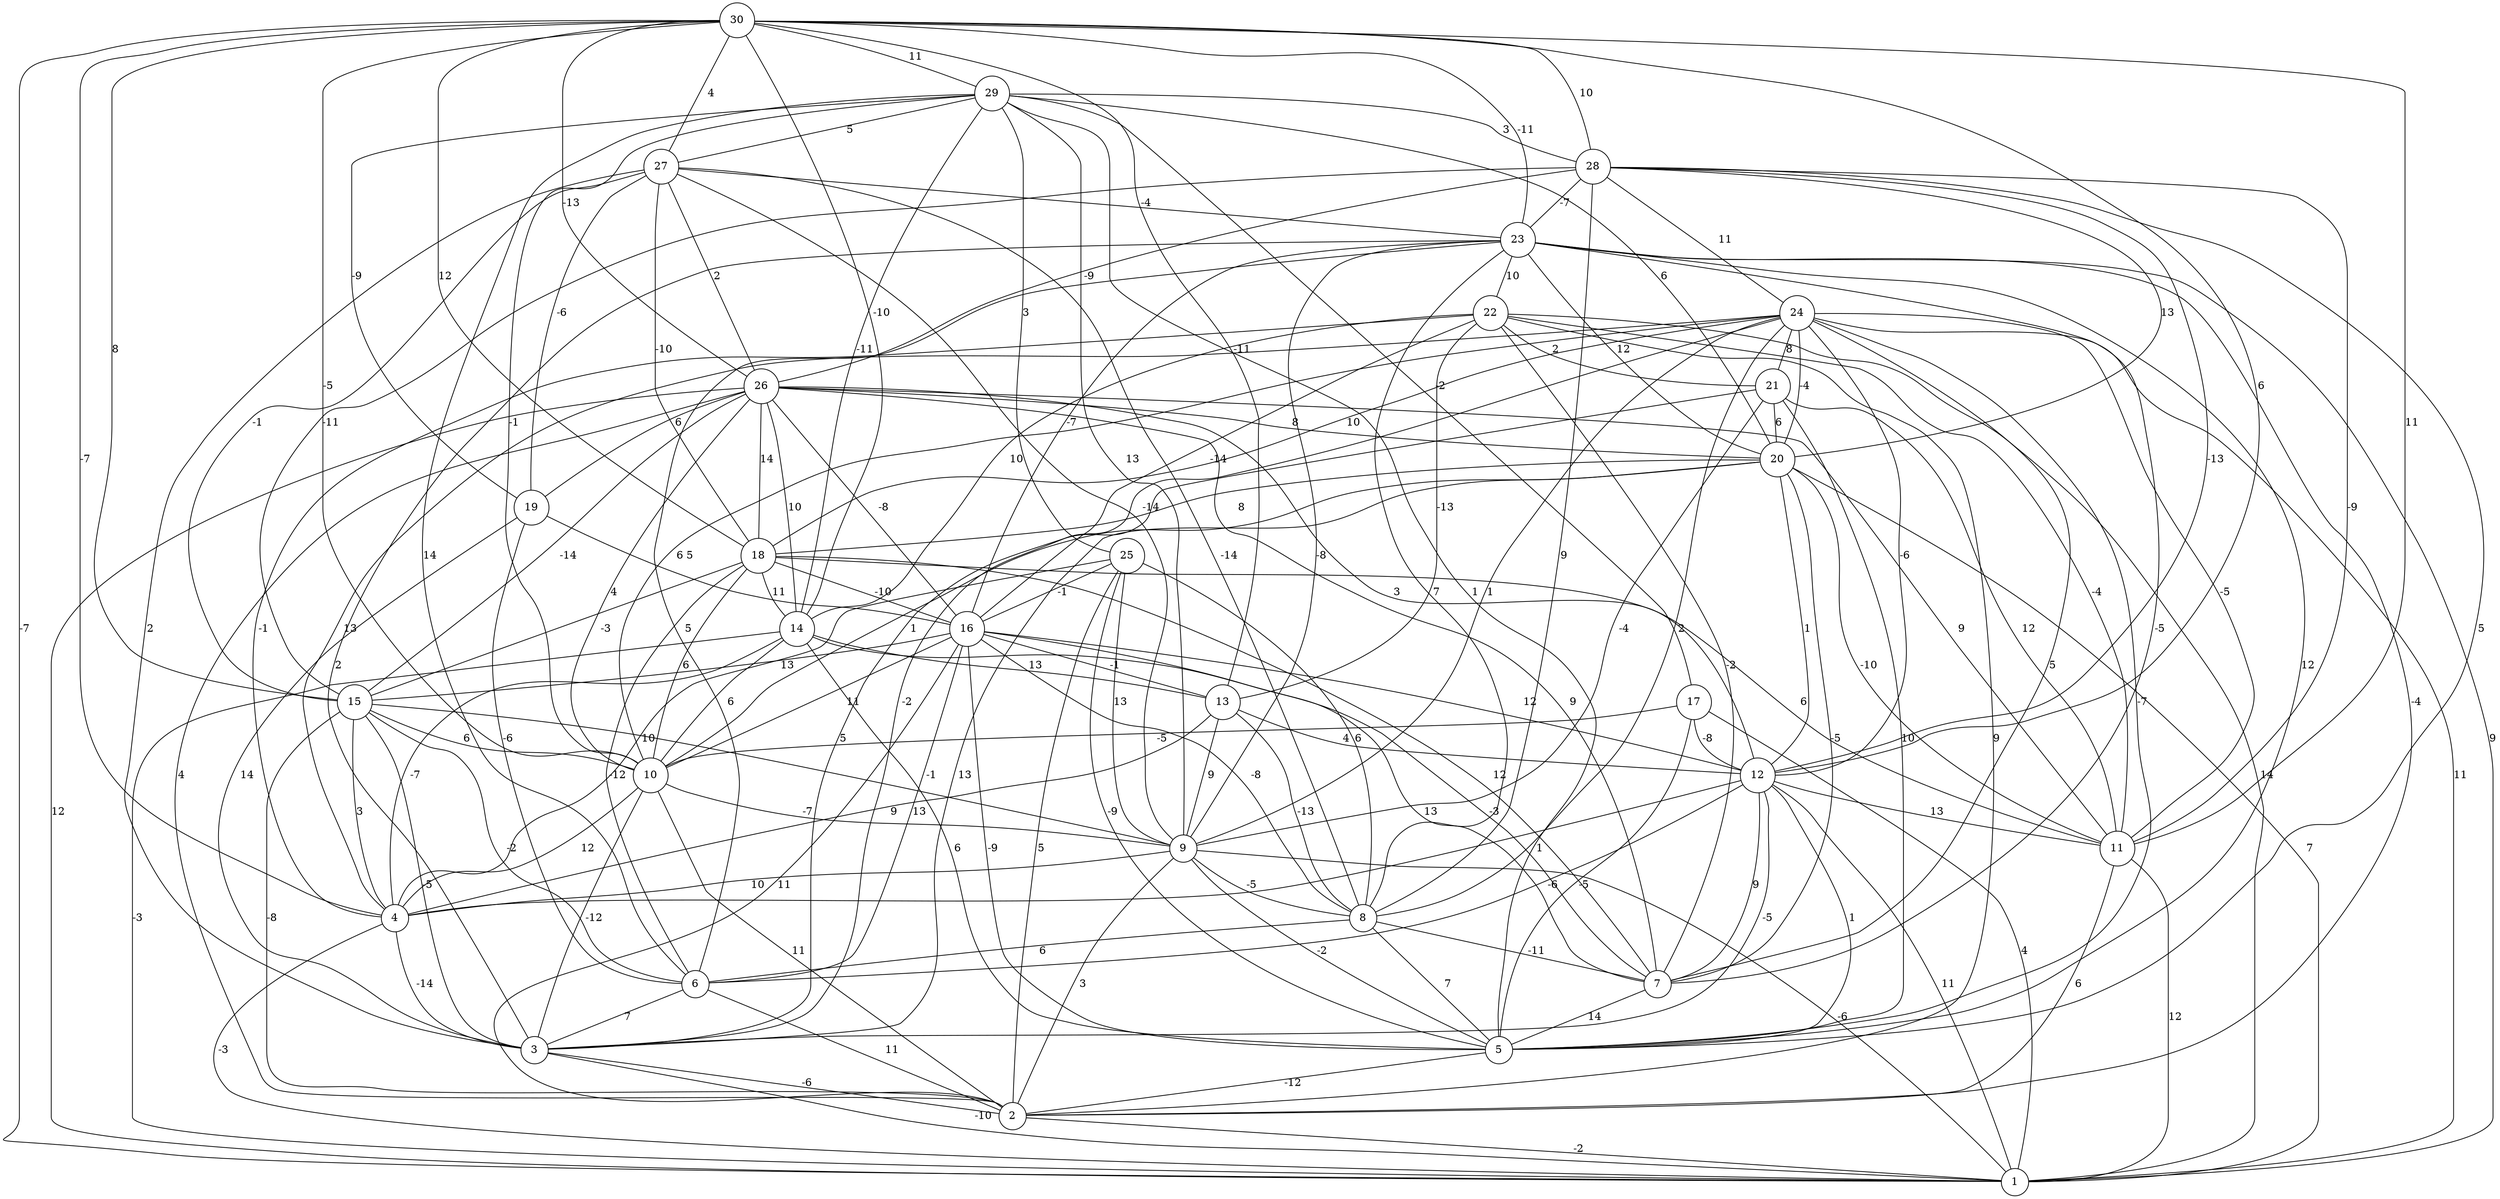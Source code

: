 graph { 
	 fontname="Helvetica,Arial,sans-serif" 
	 node [shape = circle]; 
	 30 -- 1 [label = "-7"];
	 30 -- 4 [label = "-7"];
	 30 -- 10 [label = "-5"];
	 30 -- 11 [label = "11"];
	 30 -- 12 [label = "6"];
	 30 -- 13 [label = "-11"];
	 30 -- 14 [label = "-10"];
	 30 -- 15 [label = "8"];
	 30 -- 18 [label = "12"];
	 30 -- 23 [label = "-11"];
	 30 -- 26 [label = "-13"];
	 30 -- 27 [label = "4"];
	 30 -- 28 [label = "10"];
	 30 -- 29 [label = "11"];
	 29 -- 5 [label = "1"];
	 29 -- 6 [label = "14"];
	 29 -- 9 [label = "13"];
	 29 -- 10 [label = "-1"];
	 29 -- 14 [label = "-11"];
	 29 -- 17 [label = "-2"];
	 29 -- 19 [label = "-9"];
	 29 -- 20 [label = "6"];
	 29 -- 25 [label = "3"];
	 29 -- 27 [label = "5"];
	 29 -- 28 [label = "3"];
	 28 -- 5 [label = "5"];
	 28 -- 8 [label = "9"];
	 28 -- 11 [label = "-9"];
	 28 -- 12 [label = "-13"];
	 28 -- 15 [label = "-11"];
	 28 -- 20 [label = "13"];
	 28 -- 23 [label = "-7"];
	 28 -- 24 [label = "11"];
	 28 -- 26 [label = "-9"];
	 27 -- 3 [label = "2"];
	 27 -- 8 [label = "-14"];
	 27 -- 9 [label = "-14"];
	 27 -- 15 [label = "-1"];
	 27 -- 18 [label = "-10"];
	 27 -- 19 [label = "-6"];
	 27 -- 23 [label = "-4"];
	 27 -- 26 [label = "2"];
	 26 -- 1 [label = "12"];
	 26 -- 2 [label = "4"];
	 26 -- 7 [label = "9"];
	 26 -- 10 [label = "4"];
	 26 -- 11 [label = "9"];
	 26 -- 12 [label = "3"];
	 26 -- 14 [label = "10"];
	 26 -- 15 [label = "-14"];
	 26 -- 16 [label = "-8"];
	 26 -- 18 [label = "14"];
	 26 -- 19 [label = "6"];
	 26 -- 20 [label = "8"];
	 25 -- 2 [label = "5"];
	 25 -- 4 [label = "10"];
	 25 -- 5 [label = "-9"];
	 25 -- 8 [label = "6"];
	 25 -- 9 [label = "13"];
	 25 -- 16 [label = "-1"];
	 24 -- 1 [label = "11"];
	 24 -- 3 [label = "-2"];
	 24 -- 4 [label = "13"];
	 24 -- 5 [label = "-7"];
	 24 -- 7 [label = "5"];
	 24 -- 8 [label = "2"];
	 24 -- 9 [label = "1"];
	 24 -- 10 [label = "5"];
	 24 -- 11 [label = "-5"];
	 24 -- 12 [label = "-6"];
	 24 -- 18 [label = "10"];
	 24 -- 20 [label = "-4"];
	 24 -- 21 [label = "8"];
	 23 -- 1 [label = "9"];
	 23 -- 2 [label = "-4"];
	 23 -- 3 [label = "2"];
	 23 -- 5 [label = "12"];
	 23 -- 6 [label = "5"];
	 23 -- 7 [label = "-5"];
	 23 -- 8 [label = "7"];
	 23 -- 9 [label = "-8"];
	 23 -- 16 [label = "-7"];
	 23 -- 20 [label = "12"];
	 23 -- 22 [label = "10"];
	 22 -- 1 [label = "14"];
	 22 -- 2 [label = "9"];
	 22 -- 4 [label = "-1"];
	 22 -- 7 [label = "-2"];
	 22 -- 11 [label = "-4"];
	 22 -- 13 [label = "-13"];
	 22 -- 14 [label = "10"];
	 22 -- 16 [label = "-14"];
	 22 -- 21 [label = "2"];
	 21 -- 3 [label = "5"];
	 21 -- 5 [label = "10"];
	 21 -- 9 [label = "-4"];
	 21 -- 11 [label = "12"];
	 21 -- 20 [label = "6"];
	 20 -- 1 [label = "7"];
	 20 -- 3 [label = "13"];
	 20 -- 7 [label = "-5"];
	 20 -- 10 [label = "1"];
	 20 -- 11 [label = "-10"];
	 20 -- 12 [label = "1"];
	 20 -- 18 [label = "8"];
	 19 -- 3 [label = "14"];
	 19 -- 6 [label = "-6"];
	 19 -- 16 [label = "6"];
	 18 -- 6 [label = "-12"];
	 18 -- 7 [label = "12"];
	 18 -- 10 [label = "6"];
	 18 -- 11 [label = "6"];
	 18 -- 14 [label = "11"];
	 18 -- 15 [label = "-3"];
	 18 -- 16 [label = "-10"];
	 17 -- 1 [label = "4"];
	 17 -- 5 [label = "-5"];
	 17 -- 10 [label = "-5"];
	 17 -- 12 [label = "-8"];
	 16 -- 2 [label = "11"];
	 16 -- 5 [label = "-9"];
	 16 -- 6 [label = "13"];
	 16 -- 7 [label = "13"];
	 16 -- 8 [label = "-8"];
	 16 -- 10 [label = "11"];
	 16 -- 12 [label = "12"];
	 16 -- 13 [label = "-1"];
	 16 -- 15 [label = "13"];
	 15 -- 2 [label = "-8"];
	 15 -- 3 [label = "-5"];
	 15 -- 4 [label = "3"];
	 15 -- 6 [label = "-2"];
	 15 -- 9 [label = "-1"];
	 15 -- 10 [label = "6"];
	 14 -- 1 [label = "-3"];
	 14 -- 4 [label = "-7"];
	 14 -- 5 [label = "6"];
	 14 -- 7 [label = "-3"];
	 14 -- 10 [label = "6"];
	 14 -- 13 [label = "13"];
	 13 -- 4 [label = "9"];
	 13 -- 8 [label = "-13"];
	 13 -- 9 [label = "9"];
	 13 -- 12 [label = "4"];
	 12 -- 1 [label = "11"];
	 12 -- 3 [label = "-5"];
	 12 -- 4 [label = "1"];
	 12 -- 5 [label = "1"];
	 12 -- 6 [label = "-6"];
	 12 -- 7 [label = "9"];
	 12 -- 11 [label = "13"];
	 11 -- 1 [label = "12"];
	 11 -- 2 [label = "6"];
	 10 -- 2 [label = "11"];
	 10 -- 3 [label = "-12"];
	 10 -- 4 [label = "12"];
	 10 -- 9 [label = "-7"];
	 9 -- 1 [label = "-6"];
	 9 -- 2 [label = "3"];
	 9 -- 4 [label = "10"];
	 9 -- 5 [label = "-2"];
	 9 -- 8 [label = "-5"];
	 8 -- 5 [label = "7"];
	 8 -- 6 [label = "6"];
	 8 -- 7 [label = "-11"];
	 7 -- 5 [label = "14"];
	 6 -- 2 [label = "11"];
	 6 -- 3 [label = "7"];
	 5 -- 2 [label = "-12"];
	 4 -- 1 [label = "-3"];
	 4 -- 3 [label = "-14"];
	 3 -- 1 [label = "-10"];
	 3 -- 2 [label = "-6"];
	 2 -- 1 [label = "-2"];
	 1;
	 2;
	 3;
	 4;
	 5;
	 6;
	 7;
	 8;
	 9;
	 10;
	 11;
	 12;
	 13;
	 14;
	 15;
	 16;
	 17;
	 18;
	 19;
	 20;
	 21;
	 22;
	 23;
	 24;
	 25;
	 26;
	 27;
	 28;
	 29;
	 30;
}
